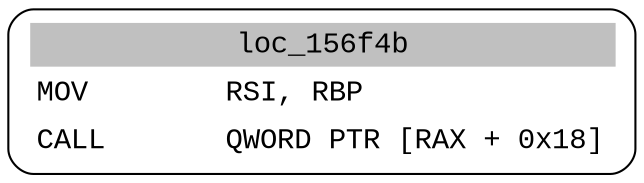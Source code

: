 digraph asm_graph {
1941 [
shape="Mrecord" fontname="Courier New"label =<<table border="0" cellborder="0" cellpadding="3"><tr><td align="center" colspan="2" bgcolor="grey">loc_156f4b</td></tr><tr><td align="left">MOV        RSI, RBP</td></tr><tr><td align="left">CALL       QWORD PTR [RAX + 0x18]</td></tr></table>> ];
}